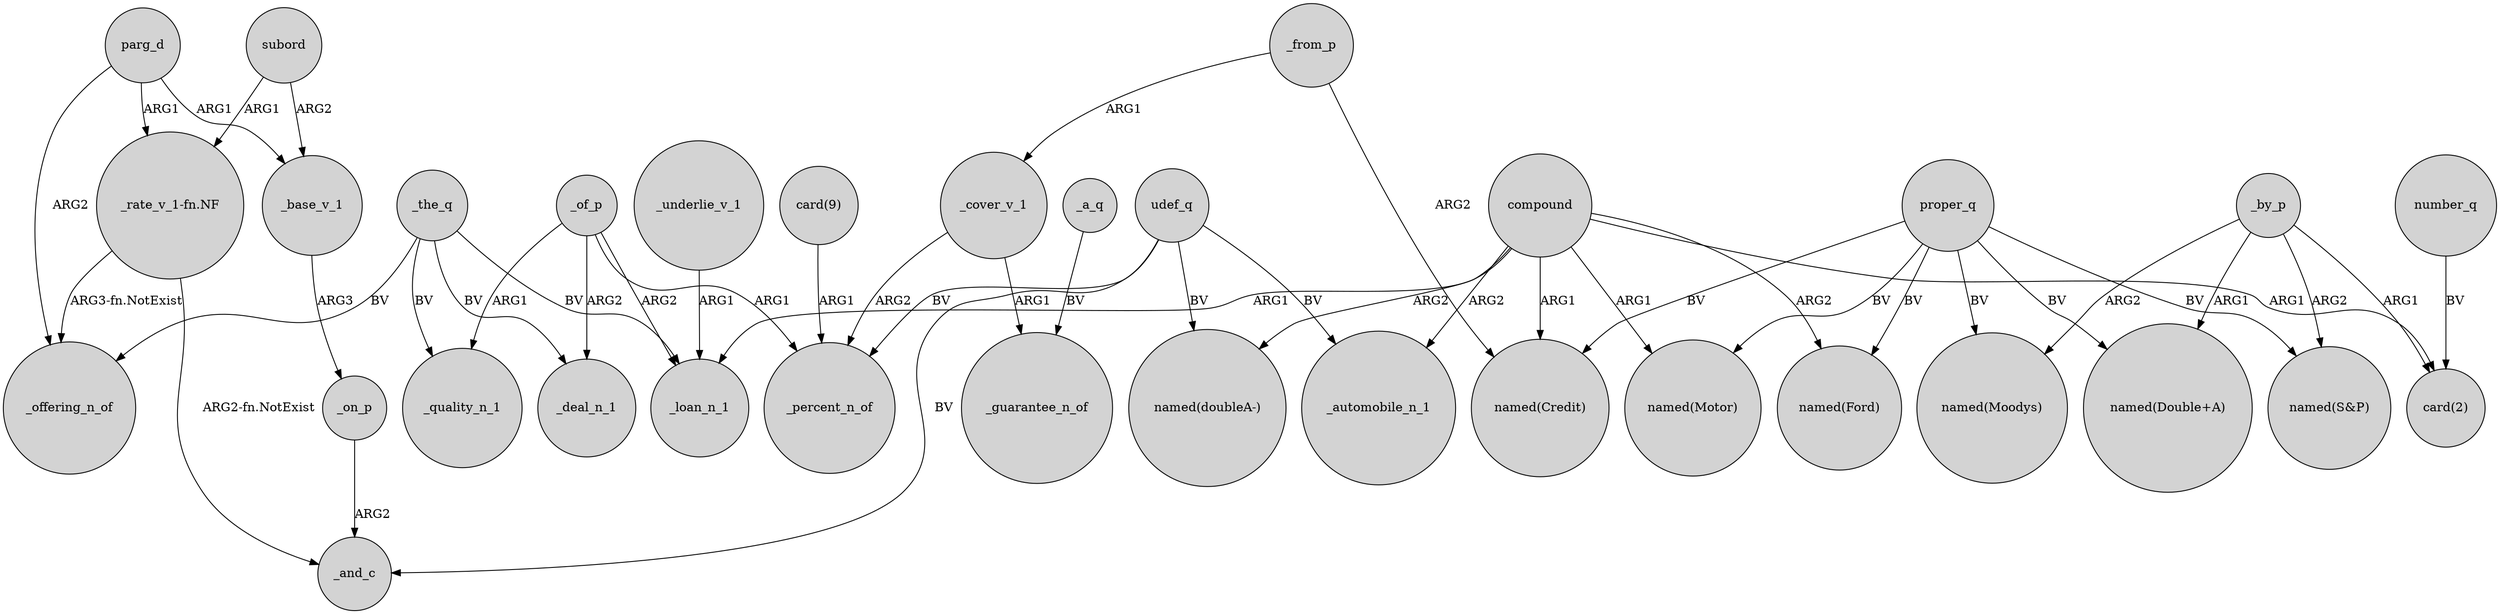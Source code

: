 digraph {
	node [shape=circle style=filled]
	subord -> _base_v_1 [label=ARG2]
	"card(9)" -> _percent_n_of [label=ARG1]
	_from_p -> _cover_v_1 [label=ARG1]
	_base_v_1 -> _on_p [label=ARG3]
	_by_p -> "named(Moodys)" [label=ARG2]
	_a_q -> _guarantee_n_of [label=BV]
	"_rate_v_1-fn.NF" -> _and_c [label="ARG2-fn.NotExist"]
	_by_p -> "named(S&P)" [label=ARG2]
	_the_q -> _deal_n_1 [label=BV]
	udef_q -> _automobile_n_1 [label=BV]
	subord -> "_rate_v_1-fn.NF" [label=ARG1]
	_cover_v_1 -> _percent_n_of [label=ARG2]
	proper_q -> "named(Credit)" [label=BV]
	compound -> "named(Motor)" [label=ARG1]
	proper_q -> "named(Moodys)" [label=BV]
	_the_q -> _quality_n_1 [label=BV]
	_by_p -> "named(Double+A)" [label=ARG1]
	_of_p -> _percent_n_of [label=ARG1]
	parg_d -> _offering_n_of [label=ARG2]
	compound -> "named(doubleA-)" [label=ARG2]
	_of_p -> _loan_n_1 [label=ARG2]
	_the_q -> _loan_n_1 [label=BV]
	proper_q -> "named(Motor)" [label=BV]
	parg_d -> "_rate_v_1-fn.NF" [label=ARG1]
	compound -> _automobile_n_1 [label=ARG2]
	"_rate_v_1-fn.NF" -> _offering_n_of [label="ARG3-fn.NotExist"]
	compound -> "card(2)" [label=ARG1]
	_by_p -> "card(2)" [label=ARG1]
	proper_q -> "named(Double+A)" [label=BV]
	compound -> _loan_n_1 [label=ARG1]
	compound -> "named(Ford)" [label=ARG2]
	proper_q -> "named(Ford)" [label=BV]
	_underlie_v_1 -> _loan_n_1 [label=ARG1]
	_of_p -> _quality_n_1 [label=ARG1]
	_on_p -> _and_c [label=ARG2]
	_from_p -> "named(Credit)" [label=ARG2]
	compound -> "named(Credit)" [label=ARG1]
	parg_d -> _base_v_1 [label=ARG1]
	_of_p -> _deal_n_1 [label=ARG2]
	udef_q -> _percent_n_of [label=BV]
	udef_q -> _and_c [label=BV]
	number_q -> "card(2)" [label=BV]
	_cover_v_1 -> _guarantee_n_of [label=ARG1]
	proper_q -> "named(S&P)" [label=BV]
	udef_q -> "named(doubleA-)" [label=BV]
	_the_q -> _offering_n_of [label=BV]
}

